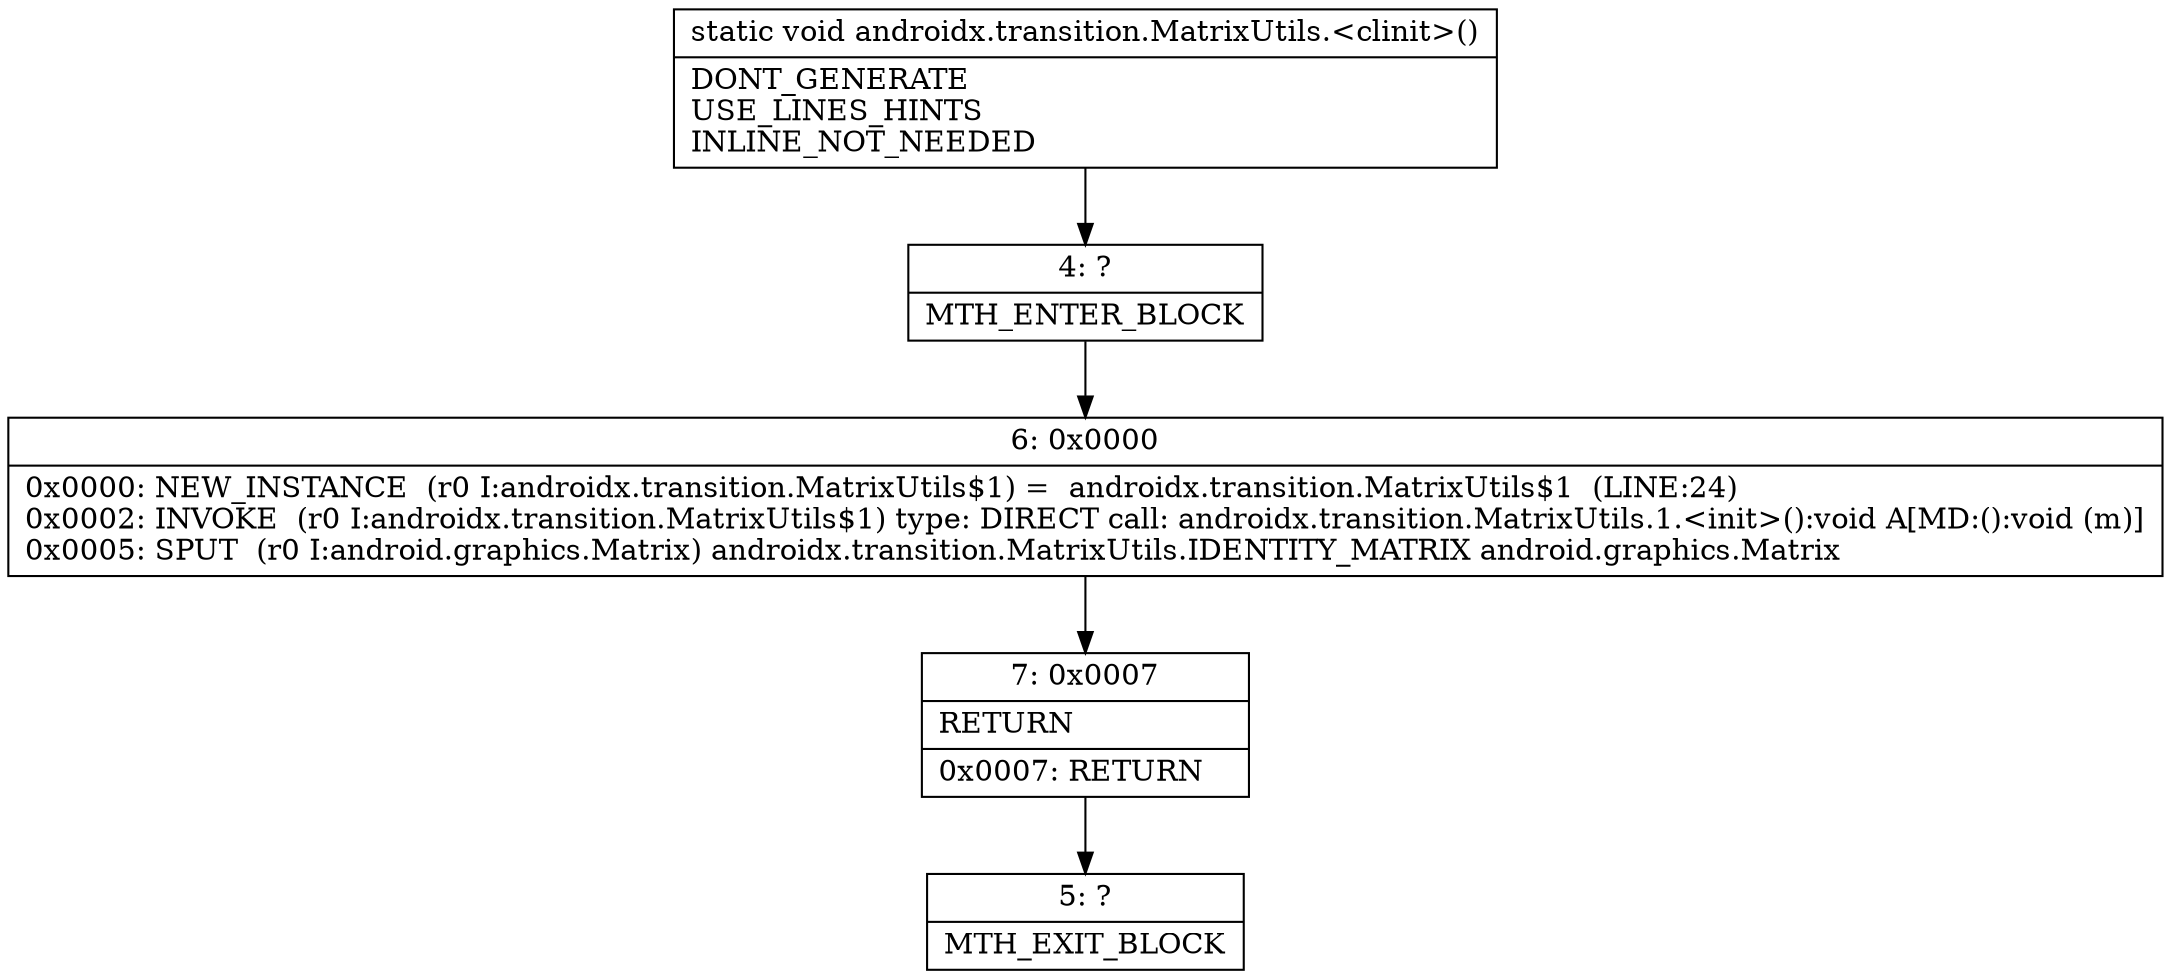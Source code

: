 digraph "CFG forandroidx.transition.MatrixUtils.\<clinit\>()V" {
Node_4 [shape=record,label="{4\:\ ?|MTH_ENTER_BLOCK\l}"];
Node_6 [shape=record,label="{6\:\ 0x0000|0x0000: NEW_INSTANCE  (r0 I:androidx.transition.MatrixUtils$1) =  androidx.transition.MatrixUtils$1  (LINE:24)\l0x0002: INVOKE  (r0 I:androidx.transition.MatrixUtils$1) type: DIRECT call: androidx.transition.MatrixUtils.1.\<init\>():void A[MD:():void (m)]\l0x0005: SPUT  (r0 I:android.graphics.Matrix) androidx.transition.MatrixUtils.IDENTITY_MATRIX android.graphics.Matrix \l}"];
Node_7 [shape=record,label="{7\:\ 0x0007|RETURN\l|0x0007: RETURN   \l}"];
Node_5 [shape=record,label="{5\:\ ?|MTH_EXIT_BLOCK\l}"];
MethodNode[shape=record,label="{static void androidx.transition.MatrixUtils.\<clinit\>()  | DONT_GENERATE\lUSE_LINES_HINTS\lINLINE_NOT_NEEDED\l}"];
MethodNode -> Node_4;Node_4 -> Node_6;
Node_6 -> Node_7;
Node_7 -> Node_5;
}

